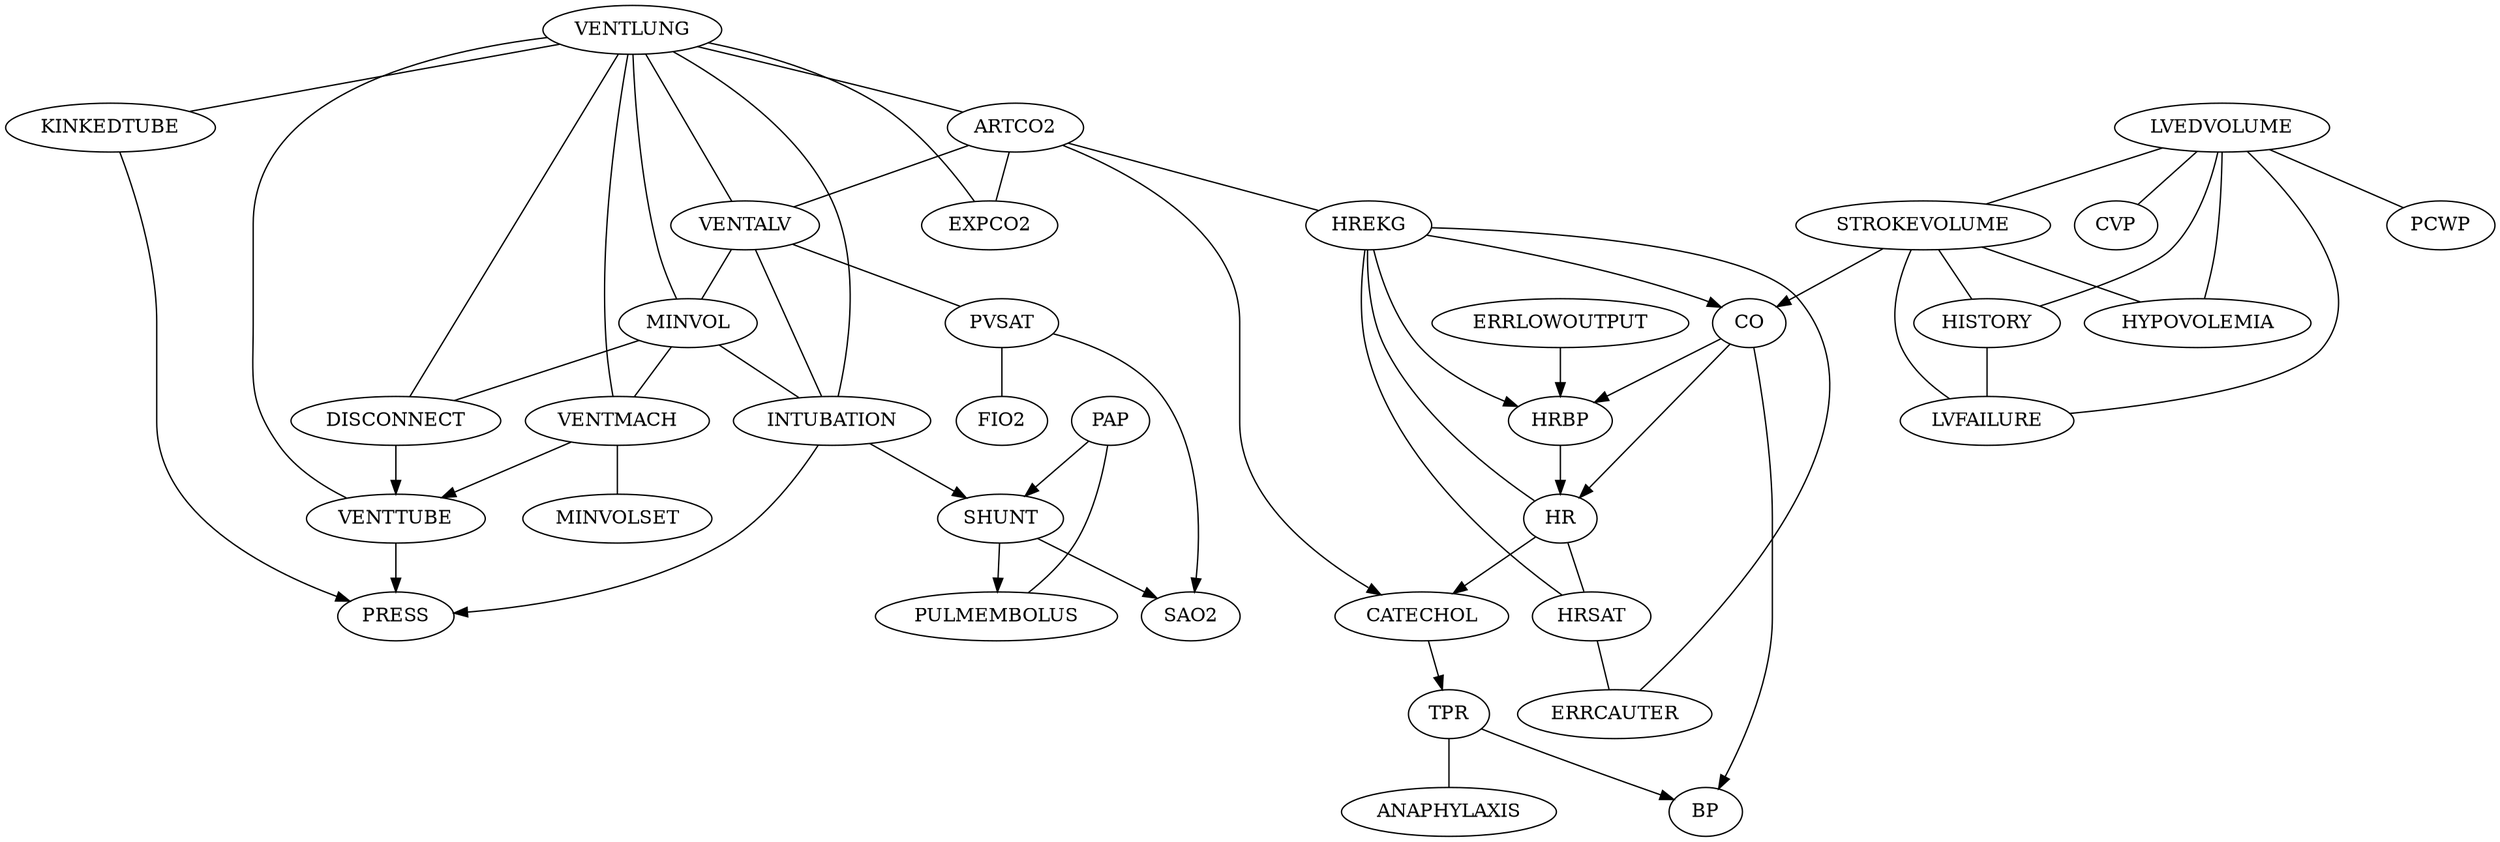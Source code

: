 digraph G {
    "HREKG" -> "CO";
    "CO" -> "HR";
    "STROKEVOLUME" -> "CO";
    "INTUBATION" -> "SHUNT";
    "PVSAT" -> "SAO2";
    "CATECHOL" -> "TPR";
    "SHUNT" -> "PULMEMBOLUS";
    "VENTTUBE" -> "PRESS";
    "CO" -> "HRBP";
    "DISCONNECT" -> "VENTTUBE";
    "HR" -> "CATECHOL";
    "CO" -> "BP";
    "SHUNT" -> "SAO2";
    "VENTMACH" -> "VENTTUBE";
    "INTUBATION" -> "PRESS";
    "PAP" -> "SHUNT";
    "KINKEDTUBE" -> "PRESS";
    "TPR" -> "BP";
    "ERRLOWOUTPUT" -> "HRBP";
    "HREKG" -> "HRBP";
    "ARTCO2" -> "CATECHOL";
    "HRBP" -> "HR";
    "LVEDVOLUME" -> "CVP" [dir = none];
    "STROKEVOLUME" -> "LVFAILURE" [dir = none];
    "MINVOL" -> "INTUBATION" [dir = none];
    "VENTMACH" -> "MINVOLSET" [dir = none];
    "VENTLUNG" -> "KINKEDTUBE" [dir = none];
    "LVEDVOLUME" -> "HISTORY" [dir = none];
    "VENTLUNG" -> "EXPCO2" [dir = none];
    "ARTCO2" -> "EXPCO2" [dir = none];
    "HREKG" -> "HRSAT" [dir = none];
    "VENTLUNG" -> "ARTCO2" [dir = none];
    "VENTALV" -> "INTUBATION" [dir = none];
    "VENTLUNG" -> "VENTMACH" [dir = none];
    "VENTLUNG" -> "MINVOL" [dir = none];
    "VENTLUNG" -> "VENTALV" [dir = none];
    "VENTALV" -> "PVSAT" [dir = none];
    "TPR" -> "ANAPHYLAXIS" [dir = none];
    "HISTORY" -> "LVFAILURE" [dir = none];
    "ARTCO2" -> "VENTALV" [dir = none];
    "LVEDVOLUME" -> "STROKEVOLUME" [dir = none];
    "HREKG" -> "HR" [dir = none];
    "HREKG" -> "ERRCAUTER" [dir = none];
    "STROKEVOLUME" -> "HYPOVOLEMIA" [dir = none];
    "VENTLUNG" -> "INTUBATION" [dir = none];
    "ARTCO2" -> "HREKG" [dir = none];
    "HR" -> "HRSAT" [dir = none];
    "STROKEVOLUME" -> "HISTORY" [dir = none];
    "LVEDVOLUME" -> "LVFAILURE" [dir = none];
    "LVEDVOLUME" -> "PCWP" [dir = none];
    "MINVOL" -> "DISCONNECT" [dir = none];
    "HRSAT" -> "ERRCAUTER" [dir = none];
    "PVSAT" -> "FIO2" [dir = none];
    "MINVOL" -> "VENTMACH" [dir = none];
    "VENTLUNG" -> "DISCONNECT" [dir = none];
    "VENTALV" -> "MINVOL" [dir = none];
    "VENTLUNG" -> "VENTTUBE" [dir = none];
    "LVEDVOLUME" -> "HYPOVOLEMIA" [dir = none];
    "PAP" -> "PULMEMBOLUS" [dir = none];
}
